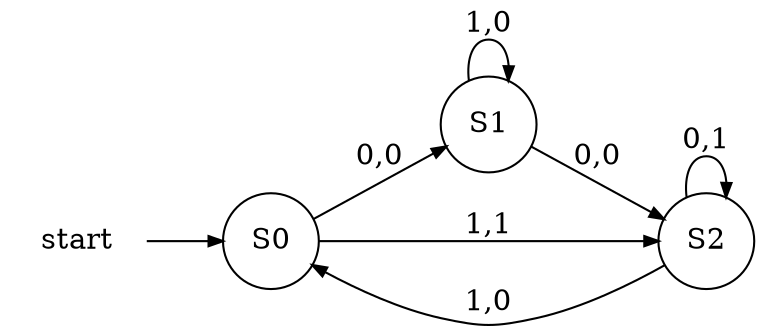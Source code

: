 digraph finite_state_machine {
// 	fontname="Helvetica,Arial,sans-serif"
// 	node [fontname="Helvetica,Arial,sans-serif"]
// 	edge [fontname="Helvetica,Arial,sans-serif"]
    # layout="neato"
	rankdir=LR;
	# node [shape = doublecircle]; 0 3 4 8;
	node [shape = circle];
	start [color="white"]
	start->S0 [arrowsize=0.7, len=2]
	S0 -> S1 [label = "0,0", arrowsize=0.7, len=2];
	S1 -> S1 [label = "1,0", arrowsize=0.7, len=2];
	S1 -> S2 [label = "0,0", arrowsize=0.7, len=2];
	S2 -> S2 [label = "0,1", arrowsize=0.7, len=2];
	S2 -> S0 [label = "1,0", arrowsize=0.7, len=2];
	S0 -> S2 [label = "1,1", arrowsize=0.7, len=2];
}
